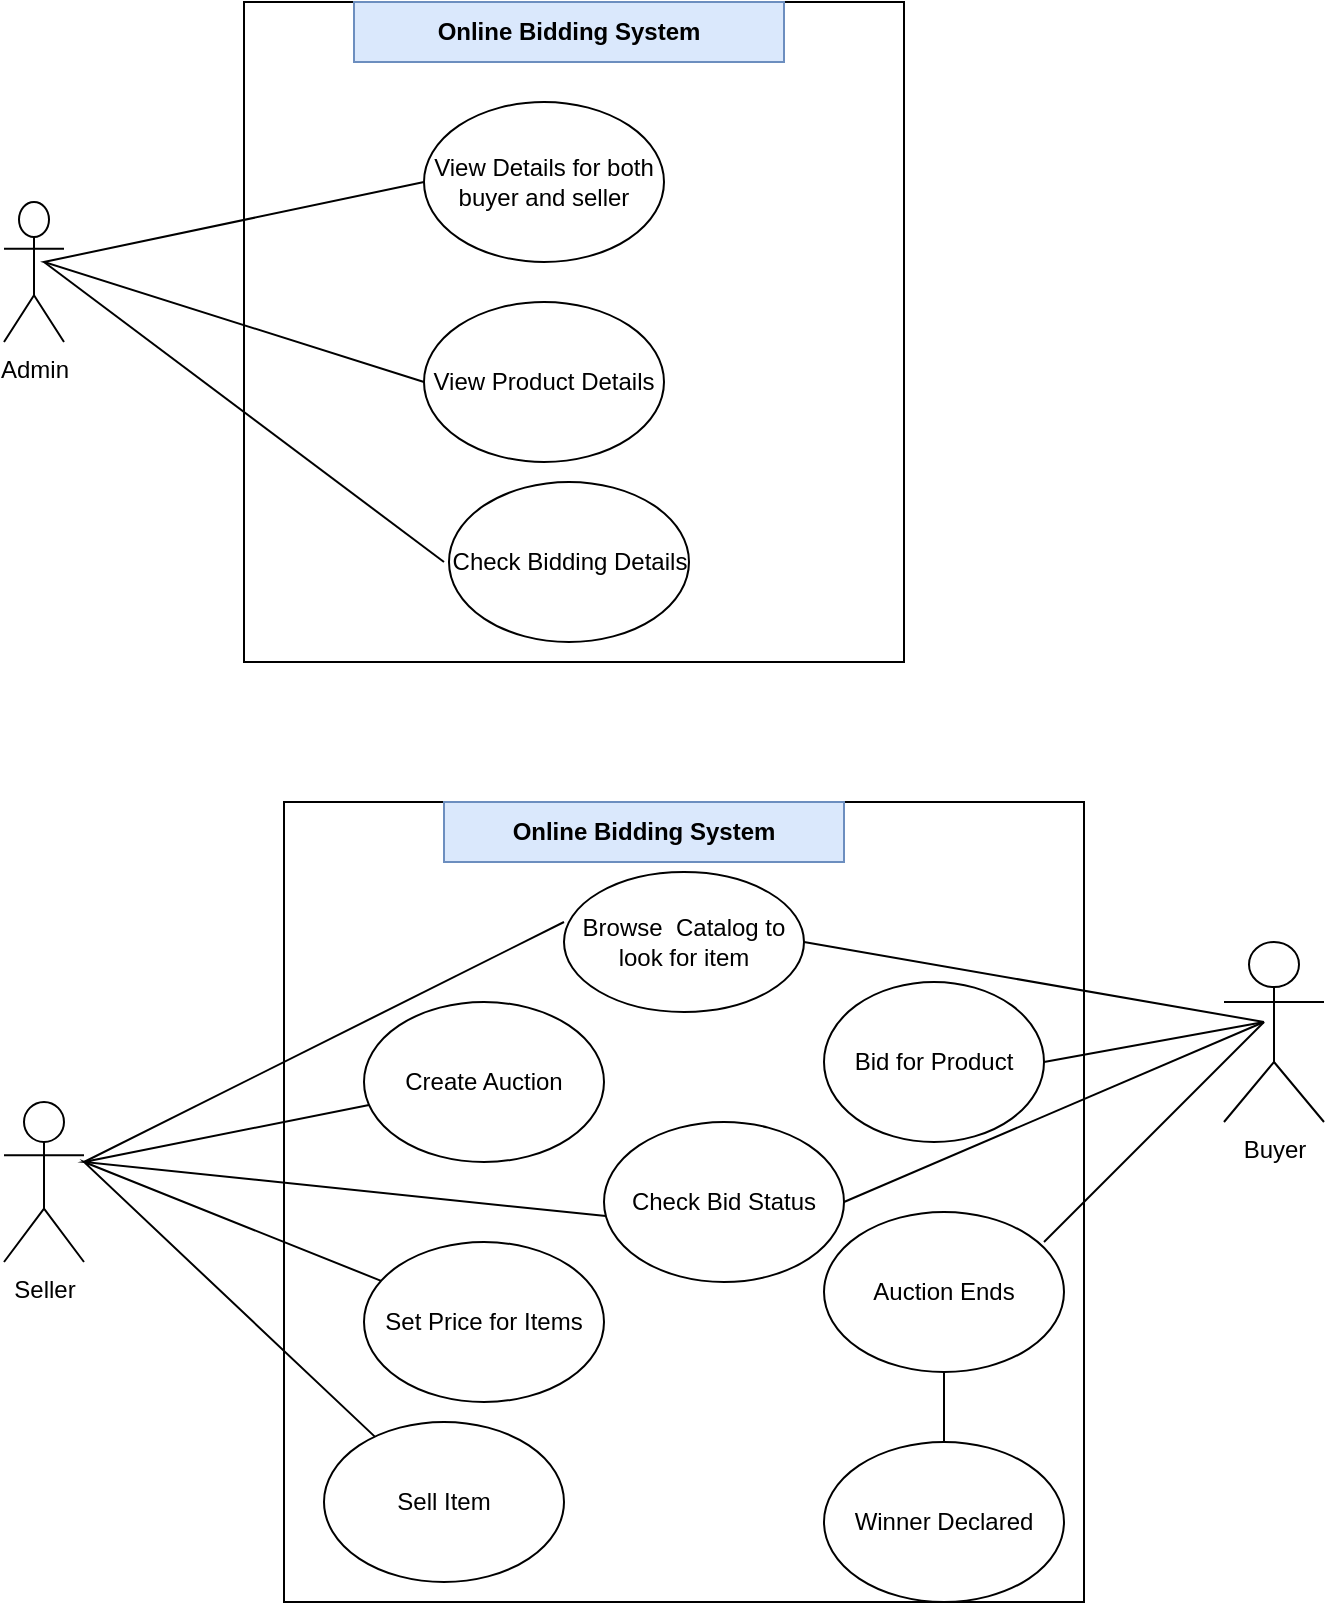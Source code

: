 <mxfile version="21.8.2" type="github">
  <diagram name="Page-1" id="gKchylsYW7Ik9aZ6e32E">
    <mxGraphModel dx="880" dy="478" grid="1" gridSize="10" guides="1" tooltips="1" connect="1" arrows="1" fold="1" page="1" pageScale="1" pageWidth="850" pageHeight="1100" math="0" shadow="0">
      <root>
        <mxCell id="0" />
        <mxCell id="1" parent="0" />
        <mxCell id="AKKfzESJ1LxGghhMYYDp-7" value="" style="whiteSpace=wrap;html=1;aspect=fixed;" vertex="1" parent="1">
          <mxGeometry x="290" y="480" width="400" height="400" as="geometry" />
        </mxCell>
        <mxCell id="AKKfzESJ1LxGghhMYYDp-8" value="Seller" style="shape=umlActor;verticalLabelPosition=bottom;verticalAlign=top;html=1;outlineConnect=0;" vertex="1" parent="1">
          <mxGeometry x="150" y="630" width="40" height="80" as="geometry" />
        </mxCell>
        <mxCell id="AKKfzESJ1LxGghhMYYDp-12" value="Check Bid Status" style="ellipse;whiteSpace=wrap;html=1;" vertex="1" parent="1">
          <mxGeometry x="450" y="640" width="120" height="80" as="geometry" />
        </mxCell>
        <mxCell id="AKKfzESJ1LxGghhMYYDp-15" value="Browse&amp;nbsp; Catalog to look for item" style="ellipse;whiteSpace=wrap;html=1;" vertex="1" parent="1">
          <mxGeometry x="430" y="515" width="120" height="70" as="geometry" />
        </mxCell>
        <mxCell id="AKKfzESJ1LxGghhMYYDp-16" value="Bid for Product" style="ellipse;whiteSpace=wrap;html=1;" vertex="1" parent="1">
          <mxGeometry x="560" y="570" width="110" height="80" as="geometry" />
        </mxCell>
        <mxCell id="AKKfzESJ1LxGghhMYYDp-17" value="Auction Ends" style="ellipse;whiteSpace=wrap;html=1;" vertex="1" parent="1">
          <mxGeometry x="560" y="685" width="120" height="80" as="geometry" />
        </mxCell>
        <mxCell id="AKKfzESJ1LxGghhMYYDp-18" value="Winner Declared" style="ellipse;whiteSpace=wrap;html=1;" vertex="1" parent="1">
          <mxGeometry x="560" y="800" width="120" height="80" as="geometry" />
        </mxCell>
        <mxCell id="AKKfzESJ1LxGghhMYYDp-19" value="Create Auction" style="ellipse;whiteSpace=wrap;html=1;" vertex="1" parent="1">
          <mxGeometry x="330" y="580" width="120" height="80" as="geometry" />
        </mxCell>
        <mxCell id="AKKfzESJ1LxGghhMYYDp-21" value="Sell Item" style="ellipse;whiteSpace=wrap;html=1;" vertex="1" parent="1">
          <mxGeometry x="310" y="790" width="120" height="80" as="geometry" />
        </mxCell>
        <mxCell id="AKKfzESJ1LxGghhMYYDp-24" value="Buyer" style="shape=umlActor;verticalLabelPosition=bottom;verticalAlign=top;html=1;outlineConnect=0;" vertex="1" parent="1">
          <mxGeometry x="760" y="550" width="50" height="90" as="geometry" />
        </mxCell>
        <mxCell id="AKKfzESJ1LxGghhMYYDp-47" value="" style="endArrow=none;html=1;rounded=0;" edge="1" parent="1">
          <mxGeometry width="50" height="50" relative="1" as="geometry">
            <mxPoint x="550" y="550" as="sourcePoint" />
            <mxPoint x="780" y="590" as="targetPoint" />
          </mxGeometry>
        </mxCell>
        <mxCell id="AKKfzESJ1LxGghhMYYDp-48" value="" style="endArrow=none;html=1;rounded=0;exitX=0.5;exitY=0;exitDx=0;exitDy=0;" edge="1" parent="1" source="AKKfzESJ1LxGghhMYYDp-18">
          <mxGeometry width="50" height="50" relative="1" as="geometry">
            <mxPoint x="570" y="815" as="sourcePoint" />
            <mxPoint x="620" y="765" as="targetPoint" />
          </mxGeometry>
        </mxCell>
        <mxCell id="AKKfzESJ1LxGghhMYYDp-50" value="" style="endArrow=none;html=1;rounded=0;" edge="1" parent="1">
          <mxGeometry width="50" height="50" relative="1" as="geometry">
            <mxPoint x="670" y="700" as="sourcePoint" />
            <mxPoint x="780" y="590" as="targetPoint" />
          </mxGeometry>
        </mxCell>
        <mxCell id="AKKfzESJ1LxGghhMYYDp-52" value="" style="endArrow=none;html=1;rounded=0;" edge="1" parent="1">
          <mxGeometry width="50" height="50" relative="1" as="geometry">
            <mxPoint x="780" y="590" as="sourcePoint" />
            <mxPoint x="570" y="680" as="targetPoint" />
          </mxGeometry>
        </mxCell>
        <mxCell id="AKKfzESJ1LxGghhMYYDp-53" value="Online Bidding System" style="text;html=1;strokeColor=#6c8ebf;fillColor=#dae8fc;align=center;verticalAlign=middle;whiteSpace=wrap;rounded=0;fontStyle=1" vertex="1" parent="1">
          <mxGeometry x="370" y="480" width="200" height="30" as="geometry" />
        </mxCell>
        <mxCell id="AKKfzESJ1LxGghhMYYDp-54" value="" style="endArrow=none;html=1;rounded=0;entryX=0.008;entryY=0.588;entryDx=0;entryDy=0;entryPerimeter=0;" edge="1" parent="1" source="AKKfzESJ1LxGghhMYYDp-19" target="AKKfzESJ1LxGghhMYYDp-12">
          <mxGeometry width="50" height="50" relative="1" as="geometry">
            <mxPoint x="400" y="750" as="sourcePoint" />
            <mxPoint x="450" y="700" as="targetPoint" />
            <Array as="points">
              <mxPoint x="190" y="660" />
            </Array>
          </mxGeometry>
        </mxCell>
        <mxCell id="AKKfzESJ1LxGghhMYYDp-55" value="" style="endArrow=none;html=1;rounded=0;" edge="1" parent="1" source="AKKfzESJ1LxGghhMYYDp-20" target="AKKfzESJ1LxGghhMYYDp-21">
          <mxGeometry width="50" height="50" relative="1" as="geometry">
            <mxPoint x="400" y="750" as="sourcePoint" />
            <mxPoint x="450" y="700" as="targetPoint" />
            <Array as="points">
              <mxPoint x="190" y="660" />
            </Array>
          </mxGeometry>
        </mxCell>
        <mxCell id="AKKfzESJ1LxGghhMYYDp-56" value="" style="endArrow=none;html=1;rounded=0;" edge="1" parent="1" target="AKKfzESJ1LxGghhMYYDp-20">
          <mxGeometry width="50" height="50" relative="1" as="geometry">
            <mxPoint x="400" y="750" as="sourcePoint" />
            <mxPoint x="450" y="700" as="targetPoint" />
          </mxGeometry>
        </mxCell>
        <mxCell id="AKKfzESJ1LxGghhMYYDp-20" value="Set Price for Items" style="ellipse;whiteSpace=wrap;html=1;" vertex="1" parent="1">
          <mxGeometry x="330" y="700" width="120" height="80" as="geometry" />
        </mxCell>
        <mxCell id="AKKfzESJ1LxGghhMYYDp-57" value="" style="endArrow=none;html=1;rounded=0;" edge="1" parent="1">
          <mxGeometry width="50" height="50" relative="1" as="geometry">
            <mxPoint x="190" y="660" as="sourcePoint" />
            <mxPoint x="430" y="540" as="targetPoint" />
          </mxGeometry>
        </mxCell>
        <mxCell id="AKKfzESJ1LxGghhMYYDp-58" value="" style="endArrow=none;html=1;rounded=0;exitX=1;exitY=0.5;exitDx=0;exitDy=0;" edge="1" parent="1" source="AKKfzESJ1LxGghhMYYDp-16">
          <mxGeometry width="50" height="50" relative="1" as="geometry">
            <mxPoint x="730" y="640" as="sourcePoint" />
            <mxPoint x="780" y="590" as="targetPoint" />
          </mxGeometry>
        </mxCell>
        <mxCell id="AKKfzESJ1LxGghhMYYDp-59" value="" style="whiteSpace=wrap;html=1;aspect=fixed;" vertex="1" parent="1">
          <mxGeometry x="270" y="80" width="330" height="330" as="geometry" />
        </mxCell>
        <mxCell id="AKKfzESJ1LxGghhMYYDp-60" value="Online Bidding System" style="text;html=1;strokeColor=#6c8ebf;fillColor=#dae8fc;align=center;verticalAlign=middle;whiteSpace=wrap;rounded=0;fontStyle=1" vertex="1" parent="1">
          <mxGeometry x="325" y="80" width="215" height="30" as="geometry" />
        </mxCell>
        <mxCell id="AKKfzESJ1LxGghhMYYDp-61" value="View Details for both buyer and seller" style="ellipse;whiteSpace=wrap;html=1;" vertex="1" parent="1">
          <mxGeometry x="360" y="130" width="120" height="80" as="geometry" />
        </mxCell>
        <mxCell id="AKKfzESJ1LxGghhMYYDp-62" value="View Product Details" style="ellipse;whiteSpace=wrap;html=1;" vertex="1" parent="1">
          <mxGeometry x="360" y="230" width="120" height="80" as="geometry" />
        </mxCell>
        <mxCell id="AKKfzESJ1LxGghhMYYDp-64" value="Check Bidding Details" style="ellipse;whiteSpace=wrap;html=1;" vertex="1" parent="1">
          <mxGeometry x="372.5" y="320" width="120" height="80" as="geometry" />
        </mxCell>
        <mxCell id="AKKfzESJ1LxGghhMYYDp-65" value="Admin" style="shape=umlActor;verticalLabelPosition=bottom;verticalAlign=top;html=1;outlineConnect=0;" vertex="1" parent="1">
          <mxGeometry x="150" y="180" width="30" height="70" as="geometry" />
        </mxCell>
        <mxCell id="AKKfzESJ1LxGghhMYYDp-66" value="" style="endArrow=none;html=1;rounded=0;entryX=0;entryY=0.5;entryDx=0;entryDy=0;exitX=0;exitY=0.5;exitDx=0;exitDy=0;" edge="1" parent="1" source="AKKfzESJ1LxGghhMYYDp-62" target="AKKfzESJ1LxGghhMYYDp-61">
          <mxGeometry width="50" height="50" relative="1" as="geometry">
            <mxPoint x="400" y="310" as="sourcePoint" />
            <mxPoint x="450" y="260" as="targetPoint" />
            <Array as="points">
              <mxPoint x="170" y="210" />
            </Array>
          </mxGeometry>
        </mxCell>
        <mxCell id="AKKfzESJ1LxGghhMYYDp-67" value="" style="endArrow=none;html=1;rounded=0;" edge="1" parent="1">
          <mxGeometry width="50" height="50" relative="1" as="geometry">
            <mxPoint x="370" y="360" as="sourcePoint" />
            <mxPoint x="170" y="210" as="targetPoint" />
            <Array as="points">
              <mxPoint x="370" y="360" />
            </Array>
          </mxGeometry>
        </mxCell>
      </root>
    </mxGraphModel>
  </diagram>
</mxfile>
